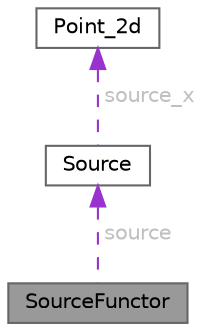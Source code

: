 digraph "SourceFunctor"
{
 // LATEX_PDF_SIZE
  bgcolor="transparent";
  edge [fontname=Helvetica,fontsize=10,labelfontname=Helvetica,labelfontsize=10];
  node [fontname=Helvetica,fontsize=10,shape=box,height=0.2,width=0.4];
  Node1 [id="Node000001",label="SourceFunctor",height=0.2,width=0.4,color="gray40", fillcolor="grey60", style="filled", fontcolor="black",tooltip="Functor to turn sources into binary functions."];
  Node2 -> Node1 [id="edge1_Node000001_Node000002",dir="back",color="darkorchid3",style="dashed",tooltip=" ",label=" source",fontcolor="grey" ];
  Node2 [id="Node000002",label="Source",height=0.2,width=0.4,color="gray40", fillcolor="white", style="filled",URL="$class_source.html",tooltip="Base class for all sources."];
  Node3 -> Node2 [id="edge2_Node000002_Node000003",dir="back",color="darkorchid3",style="dashed",tooltip=" ",label=" source_x",fontcolor="grey" ];
  Node3 [id="Node000003",label="Point_2d",height=0.2,width=0.4,color="gray40", fillcolor="white", style="filled",URL="$struct_point__2d.html",tooltip="Class for representing points or vectors in 2 dimensions. Not that the dereferencing operator is over..."];
}
